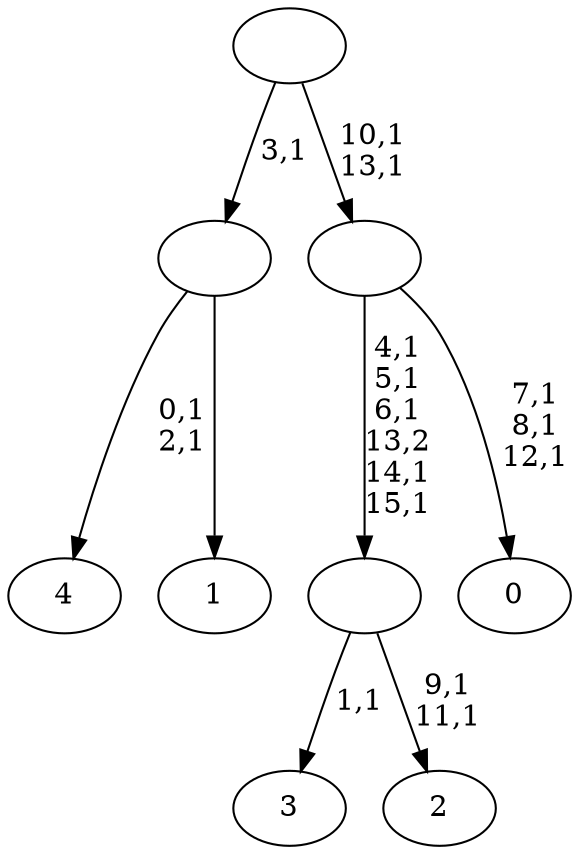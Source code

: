 digraph T {
	21 [label="4"]
	18 [label="3"]
	16 [label="2"]
	13 [label=""]
	8 [label="1"]
	7 [label=""]
	6 [label="0"]
	2 [label=""]
	0 [label=""]
	13 -> 16 [label="9,1\n11,1"]
	13 -> 18 [label="1,1"]
	7 -> 21 [label="0,1\n2,1"]
	7 -> 8 [label=""]
	2 -> 6 [label="7,1\n8,1\n12,1"]
	2 -> 13 [label="4,1\n5,1\n6,1\n13,2\n14,1\n15,1"]
	0 -> 2 [label="10,1\n13,1"]
	0 -> 7 [label="3,1"]
}
